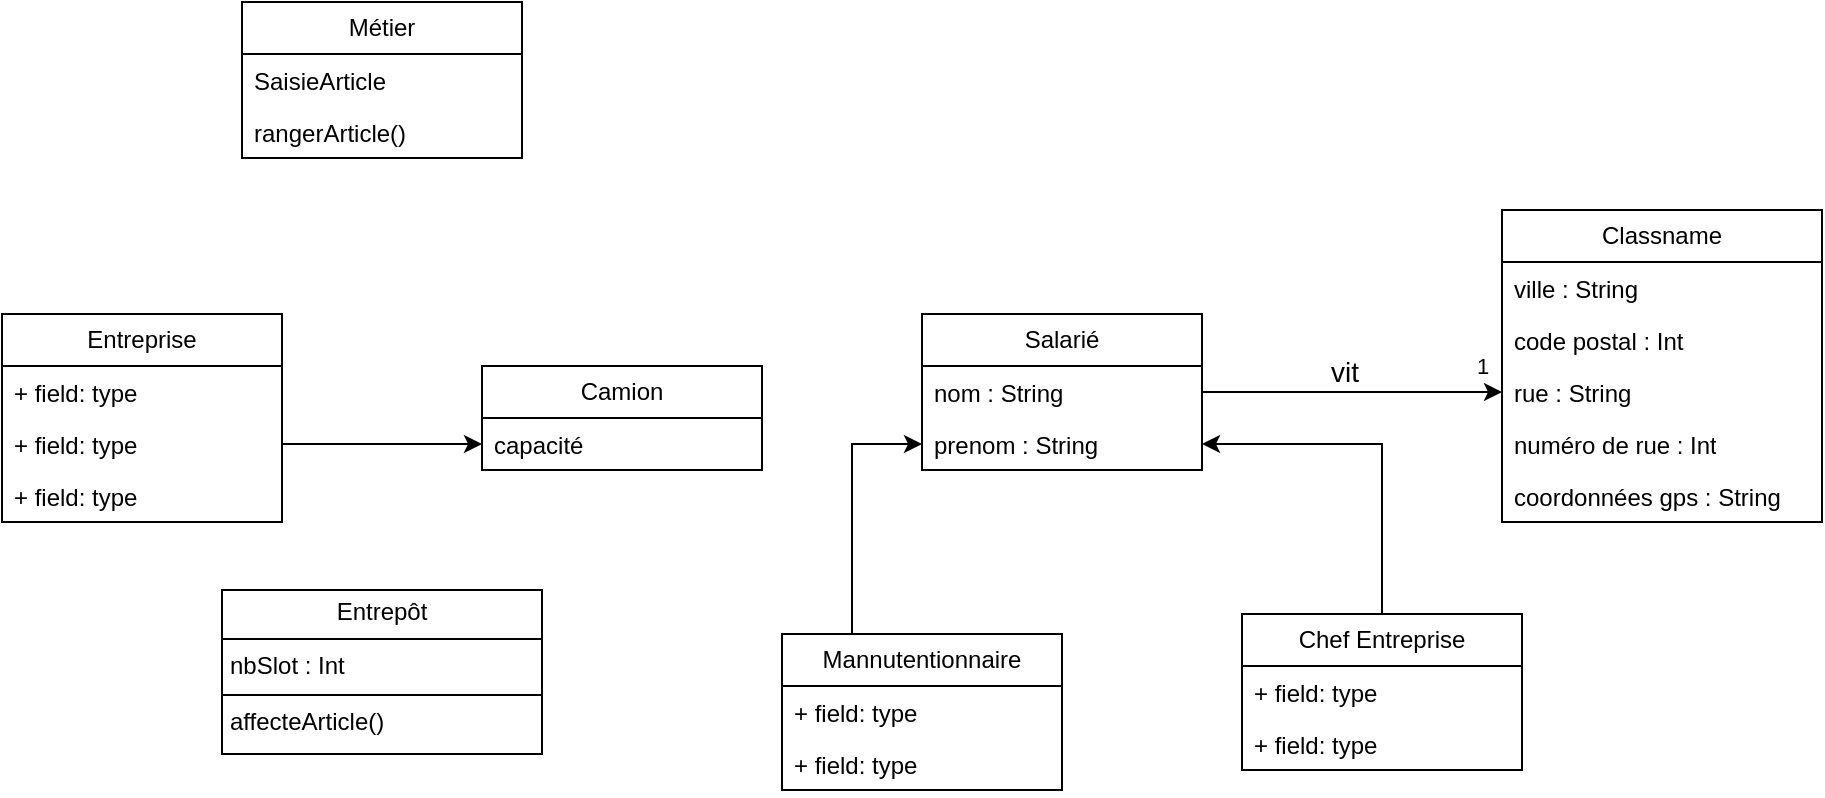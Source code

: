 <mxfile version="24.0.5" type="github">
  <diagram name="Page-1" id="NEsN3q_f_wWS760BBFjL">
    <mxGraphModel dx="1050" dy="522" grid="1" gridSize="10" guides="1" tooltips="1" connect="1" arrows="1" fold="1" page="1" pageScale="1" pageWidth="1169" pageHeight="827" math="0" shadow="0">
      <root>
        <mxCell id="0" />
        <mxCell id="1" parent="0" />
        <mxCell id="mGwjZ9qStosOA0SdmUIg-20" style="edgeStyle=orthogonalEdgeStyle;rounded=0;orthogonalLoop=1;jettySize=auto;html=1;exitX=1;exitY=0.5;exitDx=0;exitDy=0;entryX=0;entryY=0.5;entryDx=0;entryDy=0;" edge="1" parent="1" source="mGwjZ9qStosOA0SdmUIg-9" target="mGwjZ9qStosOA0SdmUIg-15">
          <mxGeometry relative="1" as="geometry" />
        </mxCell>
        <mxCell id="mGwjZ9qStosOA0SdmUIg-22" value="1" style="edgeLabel;html=1;align=center;verticalAlign=middle;resizable=0;points=[];" vertex="1" connectable="0" parent="mGwjZ9qStosOA0SdmUIg-20">
          <mxGeometry x="0.636" y="-2" relative="1" as="geometry">
            <mxPoint x="17" y="-15" as="offset" />
          </mxGeometry>
        </mxCell>
        <mxCell id="mGwjZ9qStosOA0SdmUIg-24" value="&lt;font style=&quot;font-size: 14px;&quot;&gt;vit&lt;/font&gt;" style="edgeLabel;html=1;align=center;verticalAlign=middle;resizable=0;points=[];" vertex="1" connectable="0" parent="mGwjZ9qStosOA0SdmUIg-20">
          <mxGeometry x="-0.189" y="-1" relative="1" as="geometry">
            <mxPoint x="10" y="-11" as="offset" />
          </mxGeometry>
        </mxCell>
        <mxCell id="mGwjZ9qStosOA0SdmUIg-8" value="Salarié" style="swimlane;fontStyle=0;childLayout=stackLayout;horizontal=1;startSize=26;fillColor=none;horizontalStack=0;resizeParent=1;resizeParentMax=0;resizeLast=0;collapsible=1;marginBottom=0;whiteSpace=wrap;html=1;" vertex="1" parent="1">
          <mxGeometry x="580" y="232" width="140" height="78" as="geometry">
            <mxRectangle x="300" y="240" width="80" height="30" as="alternateBounds" />
          </mxGeometry>
        </mxCell>
        <mxCell id="mGwjZ9qStosOA0SdmUIg-9" value="nom : String" style="text;strokeColor=none;fillColor=none;align=left;verticalAlign=top;spacingLeft=4;spacingRight=4;overflow=hidden;rotatable=0;points=[[0,0.5],[1,0.5]];portConstraint=eastwest;whiteSpace=wrap;html=1;" vertex="1" parent="mGwjZ9qStosOA0SdmUIg-8">
          <mxGeometry y="26" width="140" height="26" as="geometry" />
        </mxCell>
        <mxCell id="mGwjZ9qStosOA0SdmUIg-10" value="pre&lt;span style=&quot;background-color: initial;&quot;&gt;nom : String&lt;/span&gt;" style="text;strokeColor=none;fillColor=none;align=left;verticalAlign=top;spacingLeft=4;spacingRight=4;overflow=hidden;rotatable=0;points=[[0,0.5],[1,0.5]];portConstraint=eastwest;whiteSpace=wrap;html=1;" vertex="1" parent="mGwjZ9qStosOA0SdmUIg-8">
          <mxGeometry y="52" width="140" height="26" as="geometry" />
        </mxCell>
        <mxCell id="mGwjZ9qStosOA0SdmUIg-12" value="Classname" style="swimlane;fontStyle=0;childLayout=stackLayout;horizontal=1;startSize=26;fillColor=none;horizontalStack=0;resizeParent=1;resizeParentMax=0;resizeLast=0;collapsible=1;marginBottom=0;whiteSpace=wrap;html=1;" vertex="1" parent="1">
          <mxGeometry x="870" y="180" width="160" height="156" as="geometry" />
        </mxCell>
        <mxCell id="mGwjZ9qStosOA0SdmUIg-13" value="ville : String" style="text;strokeColor=none;fillColor=none;align=left;verticalAlign=top;spacingLeft=4;spacingRight=4;overflow=hidden;rotatable=0;points=[[0,0.5],[1,0.5]];portConstraint=eastwest;whiteSpace=wrap;html=1;" vertex="1" parent="mGwjZ9qStosOA0SdmUIg-12">
          <mxGeometry y="26" width="160" height="26" as="geometry" />
        </mxCell>
        <mxCell id="mGwjZ9qStosOA0SdmUIg-14" value="code postal : Int" style="text;strokeColor=none;fillColor=none;align=left;verticalAlign=top;spacingLeft=4;spacingRight=4;overflow=hidden;rotatable=0;points=[[0,0.5],[1,0.5]];portConstraint=eastwest;whiteSpace=wrap;html=1;" vertex="1" parent="mGwjZ9qStosOA0SdmUIg-12">
          <mxGeometry y="52" width="160" height="26" as="geometry" />
        </mxCell>
        <mxCell id="mGwjZ9qStosOA0SdmUIg-15" value="rue : String" style="text;strokeColor=none;fillColor=none;align=left;verticalAlign=top;spacingLeft=4;spacingRight=4;overflow=hidden;rotatable=0;points=[[0,0.5],[1,0.5]];portConstraint=eastwest;whiteSpace=wrap;html=1;" vertex="1" parent="mGwjZ9qStosOA0SdmUIg-12">
          <mxGeometry y="78" width="160" height="26" as="geometry" />
        </mxCell>
        <mxCell id="mGwjZ9qStosOA0SdmUIg-16" value="numéro de rue : Int" style="text;strokeColor=none;fillColor=none;align=left;verticalAlign=top;spacingLeft=4;spacingRight=4;overflow=hidden;rotatable=0;points=[[0,0.5],[1,0.5]];portConstraint=eastwest;whiteSpace=wrap;html=1;" vertex="1" parent="mGwjZ9qStosOA0SdmUIg-12">
          <mxGeometry y="104" width="160" height="26" as="geometry" />
        </mxCell>
        <mxCell id="mGwjZ9qStosOA0SdmUIg-17" value="coordonnées gps : String" style="text;strokeColor=none;fillColor=none;align=left;verticalAlign=top;spacingLeft=4;spacingRight=4;overflow=hidden;rotatable=0;points=[[0,0.5],[1,0.5]];portConstraint=eastwest;whiteSpace=wrap;html=1;" vertex="1" parent="mGwjZ9qStosOA0SdmUIg-12">
          <mxGeometry y="130" width="160" height="26" as="geometry" />
        </mxCell>
        <mxCell id="mGwjZ9qStosOA0SdmUIg-46" style="edgeStyle=orthogonalEdgeStyle;rounded=0;orthogonalLoop=1;jettySize=auto;html=1;exitX=0.5;exitY=0;exitDx=0;exitDy=0;entryX=1;entryY=0.5;entryDx=0;entryDy=0;" edge="1" parent="1" source="mGwjZ9qStosOA0SdmUIg-42" target="mGwjZ9qStosOA0SdmUIg-10">
          <mxGeometry relative="1" as="geometry" />
        </mxCell>
        <mxCell id="mGwjZ9qStosOA0SdmUIg-42" value="Chef Entreprise" style="swimlane;fontStyle=0;childLayout=stackLayout;horizontal=1;startSize=26;fillColor=none;horizontalStack=0;resizeParent=1;resizeParentMax=0;resizeLast=0;collapsible=1;marginBottom=0;whiteSpace=wrap;html=1;" vertex="1" parent="1">
          <mxGeometry x="740" y="382" width="140" height="78" as="geometry" />
        </mxCell>
        <mxCell id="mGwjZ9qStosOA0SdmUIg-43" value="+ field: type" style="text;strokeColor=none;fillColor=none;align=left;verticalAlign=top;spacingLeft=4;spacingRight=4;overflow=hidden;rotatable=0;points=[[0,0.5],[1,0.5]];portConstraint=eastwest;whiteSpace=wrap;html=1;" vertex="1" parent="mGwjZ9qStosOA0SdmUIg-42">
          <mxGeometry y="26" width="140" height="26" as="geometry" />
        </mxCell>
        <mxCell id="mGwjZ9qStosOA0SdmUIg-44" value="+ field: type" style="text;strokeColor=none;fillColor=none;align=left;verticalAlign=top;spacingLeft=4;spacingRight=4;overflow=hidden;rotatable=0;points=[[0,0.5],[1,0.5]];portConstraint=eastwest;whiteSpace=wrap;html=1;" vertex="1" parent="mGwjZ9qStosOA0SdmUIg-42">
          <mxGeometry y="52" width="140" height="26" as="geometry" />
        </mxCell>
        <mxCell id="mGwjZ9qStosOA0SdmUIg-52" style="edgeStyle=orthogonalEdgeStyle;rounded=0;orthogonalLoop=1;jettySize=auto;html=1;exitX=0.25;exitY=0;exitDx=0;exitDy=0;entryX=0;entryY=0.5;entryDx=0;entryDy=0;" edge="1" parent="1" source="mGwjZ9qStosOA0SdmUIg-48" target="mGwjZ9qStosOA0SdmUIg-10">
          <mxGeometry relative="1" as="geometry" />
        </mxCell>
        <mxCell id="mGwjZ9qStosOA0SdmUIg-48" value="Mannutentionnaire" style="swimlane;fontStyle=0;childLayout=stackLayout;horizontal=1;startSize=26;fillColor=none;horizontalStack=0;resizeParent=1;resizeParentMax=0;resizeLast=0;collapsible=1;marginBottom=0;whiteSpace=wrap;html=1;" vertex="1" parent="1">
          <mxGeometry x="510" y="392" width="140" height="78" as="geometry" />
        </mxCell>
        <mxCell id="mGwjZ9qStosOA0SdmUIg-49" value="+ field: type" style="text;strokeColor=none;fillColor=none;align=left;verticalAlign=top;spacingLeft=4;spacingRight=4;overflow=hidden;rotatable=0;points=[[0,0.5],[1,0.5]];portConstraint=eastwest;whiteSpace=wrap;html=1;" vertex="1" parent="mGwjZ9qStosOA0SdmUIg-48">
          <mxGeometry y="26" width="140" height="26" as="geometry" />
        </mxCell>
        <mxCell id="mGwjZ9qStosOA0SdmUIg-50" value="+ field: type" style="text;strokeColor=none;fillColor=none;align=left;verticalAlign=top;spacingLeft=4;spacingRight=4;overflow=hidden;rotatable=0;points=[[0,0.5],[1,0.5]];portConstraint=eastwest;whiteSpace=wrap;html=1;" vertex="1" parent="mGwjZ9qStosOA0SdmUIg-48">
          <mxGeometry y="52" width="140" height="26" as="geometry" />
        </mxCell>
        <mxCell id="mGwjZ9qStosOA0SdmUIg-54" value="Camion" style="swimlane;fontStyle=0;childLayout=stackLayout;horizontal=1;startSize=26;fillColor=none;horizontalStack=0;resizeParent=1;resizeParentMax=0;resizeLast=0;collapsible=1;marginBottom=0;whiteSpace=wrap;html=1;" vertex="1" parent="1">
          <mxGeometry x="360" y="258" width="140" height="52" as="geometry" />
        </mxCell>
        <mxCell id="mGwjZ9qStosOA0SdmUIg-55" value="capacité" style="text;strokeColor=none;fillColor=none;align=left;verticalAlign=top;spacingLeft=4;spacingRight=4;overflow=hidden;rotatable=0;points=[[0,0.5],[1,0.5]];portConstraint=eastwest;whiteSpace=wrap;html=1;" vertex="1" parent="mGwjZ9qStosOA0SdmUIg-54">
          <mxGeometry y="26" width="140" height="26" as="geometry" />
        </mxCell>
        <mxCell id="mGwjZ9qStosOA0SdmUIg-63" value="Entreprise" style="swimlane;fontStyle=0;childLayout=stackLayout;horizontal=1;startSize=26;fillColor=none;horizontalStack=0;resizeParent=1;resizeParentMax=0;resizeLast=0;collapsible=1;marginBottom=0;whiteSpace=wrap;html=1;" vertex="1" parent="1">
          <mxGeometry x="120" y="232" width="140" height="104" as="geometry" />
        </mxCell>
        <mxCell id="mGwjZ9qStosOA0SdmUIg-64" value="+ field: type" style="text;strokeColor=none;fillColor=none;align=left;verticalAlign=top;spacingLeft=4;spacingRight=4;overflow=hidden;rotatable=0;points=[[0,0.5],[1,0.5]];portConstraint=eastwest;whiteSpace=wrap;html=1;" vertex="1" parent="mGwjZ9qStosOA0SdmUIg-63">
          <mxGeometry y="26" width="140" height="26" as="geometry" />
        </mxCell>
        <mxCell id="mGwjZ9qStosOA0SdmUIg-65" value="+ field: type" style="text;strokeColor=none;fillColor=none;align=left;verticalAlign=top;spacingLeft=4;spacingRight=4;overflow=hidden;rotatable=0;points=[[0,0.5],[1,0.5]];portConstraint=eastwest;whiteSpace=wrap;html=1;" vertex="1" parent="mGwjZ9qStosOA0SdmUIg-63">
          <mxGeometry y="52" width="140" height="26" as="geometry" />
        </mxCell>
        <mxCell id="mGwjZ9qStosOA0SdmUIg-66" value="+ field: type" style="text;strokeColor=none;fillColor=none;align=left;verticalAlign=top;spacingLeft=4;spacingRight=4;overflow=hidden;rotatable=0;points=[[0,0.5],[1,0.5]];portConstraint=eastwest;whiteSpace=wrap;html=1;" vertex="1" parent="mGwjZ9qStosOA0SdmUIg-63">
          <mxGeometry y="78" width="140" height="26" as="geometry" />
        </mxCell>
        <mxCell id="mGwjZ9qStosOA0SdmUIg-67" style="edgeStyle=orthogonalEdgeStyle;rounded=0;orthogonalLoop=1;jettySize=auto;html=1;exitX=1;exitY=0.5;exitDx=0;exitDy=0;entryX=0;entryY=0.5;entryDx=0;entryDy=0;" edge="1" parent="1" source="mGwjZ9qStosOA0SdmUIg-65" target="mGwjZ9qStosOA0SdmUIg-55">
          <mxGeometry relative="1" as="geometry" />
        </mxCell>
        <mxCell id="mGwjZ9qStosOA0SdmUIg-75" value="&lt;p style=&quot;margin:0px;margin-top:4px;text-align:center;&quot;&gt;Entrepôt&lt;/p&gt;&lt;hr size=&quot;1&quot; style=&quot;border-style:solid;&quot;&gt;&lt;p style=&quot;margin:0px;margin-left:4px;&quot;&gt;nbSlot : Int&lt;/p&gt;&lt;hr size=&quot;1&quot; style=&quot;border-style:solid;&quot;&gt;&lt;p style=&quot;margin:0px;margin-left:4px;&quot;&gt;affecteArticle()&lt;/p&gt;" style="verticalAlign=top;align=left;overflow=fill;html=1;whiteSpace=wrap;" vertex="1" parent="1">
          <mxGeometry x="230" y="370" width="160" height="82" as="geometry" />
        </mxCell>
        <mxCell id="mGwjZ9qStosOA0SdmUIg-76" value="Métier" style="swimlane;fontStyle=0;childLayout=stackLayout;horizontal=1;startSize=26;fillColor=none;horizontalStack=0;resizeParent=1;resizeParentMax=0;resizeLast=0;collapsible=1;marginBottom=0;whiteSpace=wrap;html=1;" vertex="1" parent="1">
          <mxGeometry x="240" y="76" width="140" height="78" as="geometry" />
        </mxCell>
        <mxCell id="mGwjZ9qStosOA0SdmUIg-77" value="SaisieArticle" style="text;strokeColor=none;fillColor=none;align=left;verticalAlign=top;spacingLeft=4;spacingRight=4;overflow=hidden;rotatable=0;points=[[0,0.5],[1,0.5]];portConstraint=eastwest;whiteSpace=wrap;html=1;" vertex="1" parent="mGwjZ9qStosOA0SdmUIg-76">
          <mxGeometry y="26" width="140" height="26" as="geometry" />
        </mxCell>
        <mxCell id="mGwjZ9qStosOA0SdmUIg-78" value="rangerArticle()" style="text;strokeColor=none;fillColor=none;align=left;verticalAlign=top;spacingLeft=4;spacingRight=4;overflow=hidden;rotatable=0;points=[[0,0.5],[1,0.5]];portConstraint=eastwest;whiteSpace=wrap;html=1;" vertex="1" parent="mGwjZ9qStosOA0SdmUIg-76">
          <mxGeometry y="52" width="140" height="26" as="geometry" />
        </mxCell>
      </root>
    </mxGraphModel>
  </diagram>
</mxfile>
